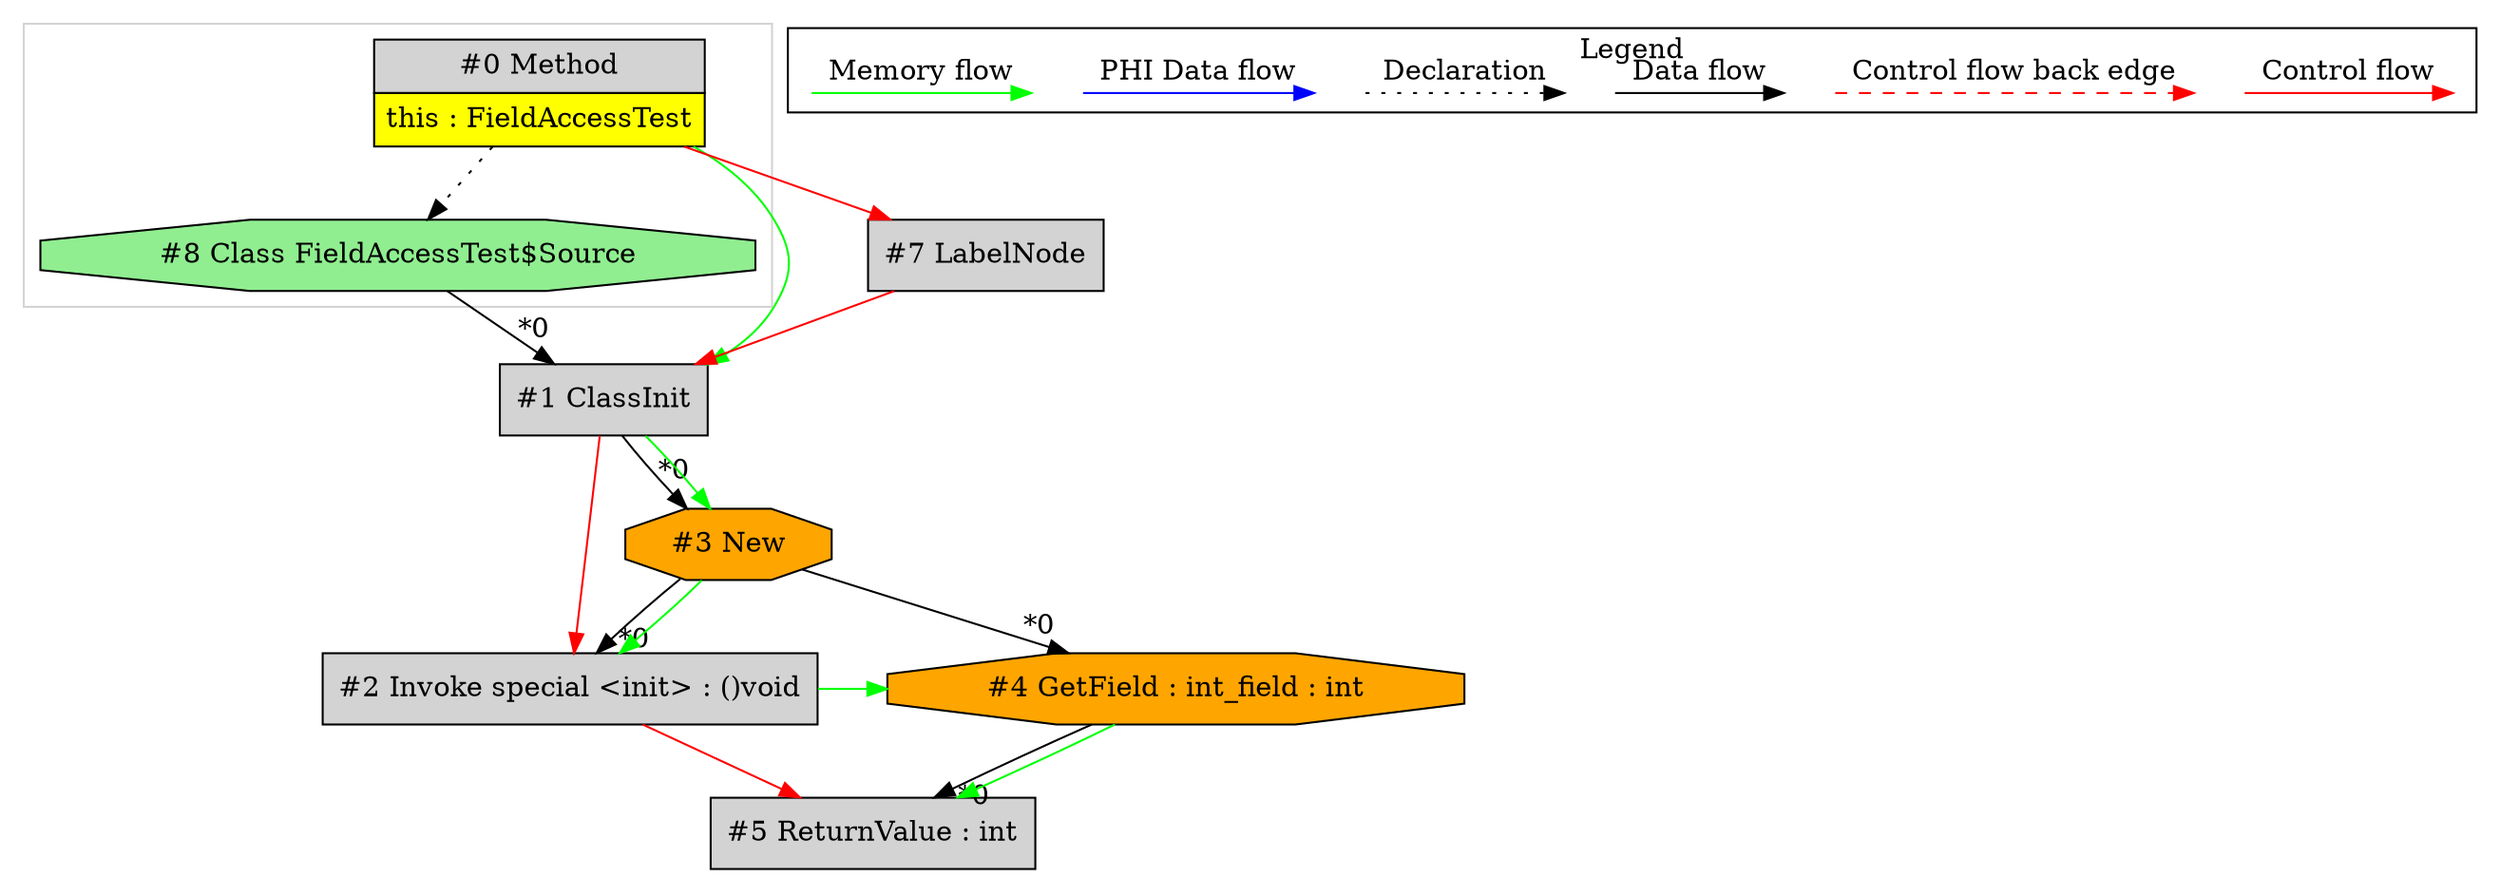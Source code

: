 digraph {
 node0[margin="0", label=<<table border="0" cellborder="1" cellspacing="0" cellpadding="5"><tr><td colspan="1">#0 Method</td></tr><tr><td port="prj6" bgcolor="yellow">this : FieldAccessTest</td></tr></table>>,shape=none, fillcolor=lightgrey, style=filled];
 node1[label="#1 ClassInit",shape=box, fillcolor=lightgrey, style=filled];
 node8 -> node1[headlabel="*0", labeldistance=2];
 node7 -> node1[labeldistance=2, color=red, fontcolor=red];
 node0 -> node1[labeldistance=2, color=green, constraint=false];
 node7[label="#7 LabelNode",shape=box, fillcolor=lightgrey, style=filled];
 node0 -> node7[labeldistance=2, color=red, fontcolor=red];
 node8[label="#8 Class FieldAccessTest$Source",shape=octagon, fillcolor=lightgreen, style=filled];
 node0 -> node8[style=dotted];
 node2[label="#2 Invoke special <init> : ()void",shape=box, fillcolor=lightgrey, style=filled];
 node3 -> node2[headlabel="*0", labeldistance=2];
 node1 -> node2[labeldistance=2, color=red, fontcolor=red];
 node3 -> node2[labeldistance=2, color=green, constraint=false];
 node3[label="#3 New",shape=octagon, fillcolor=orange, style=filled];
 node1 -> node3[headlabel="*0", labeldistance=2];
 node1 -> node3[labeldistance=2, color=green, constraint=false];
 node4[label="#4 GetField : int_field : int",shape=octagon, fillcolor=orange, style=filled];
 node3 -> node4[headlabel="*0", labeldistance=2];
 node2 -> node4[labeldistance=2, color=green, constraint=false];
 node5[label="#5 ReturnValue : int",shape=box, fillcolor=lightgrey, style=filled];
 node4 -> node5[headlabel="*0", labeldistance=2];
 node2 -> node5[labeldistance=2, color=red, fontcolor=red];
 node4 -> node5[labeldistance=2, color=green, constraint=false];
 subgraph cluster_0 {
  color=lightgray;
  node0;
  node8;
 }
 subgraph cluster_000 {
  label = "Legend";
  node [shape=point]
  {
   rank=same;
   c0 [style = invis];
   c1 [style = invis];
   c2 [style = invis];
   c3 [style = invis];
   d0 [style = invis];
   d1 [style = invis];
   d2 [style = invis];
   d3 [style = invis];
   d4 [style = invis];
   d5 [style = invis];
   d6 [style = invis];
   d7 [style = invis];
  }
  c0 -> c1 [label="Control flow", style=solid, color=red]
  c2 -> c3 [label="Control flow back edge", style=dashed, color=red]
  d0 -> d1 [label="Data flow"]
  d2 -> d3 [label="Declaration", style=dotted]
  d4 -> d5 [label="PHI Data flow", color=blue]
  d6 -> d7 [label="Memory flow", color=green]
 }

}

